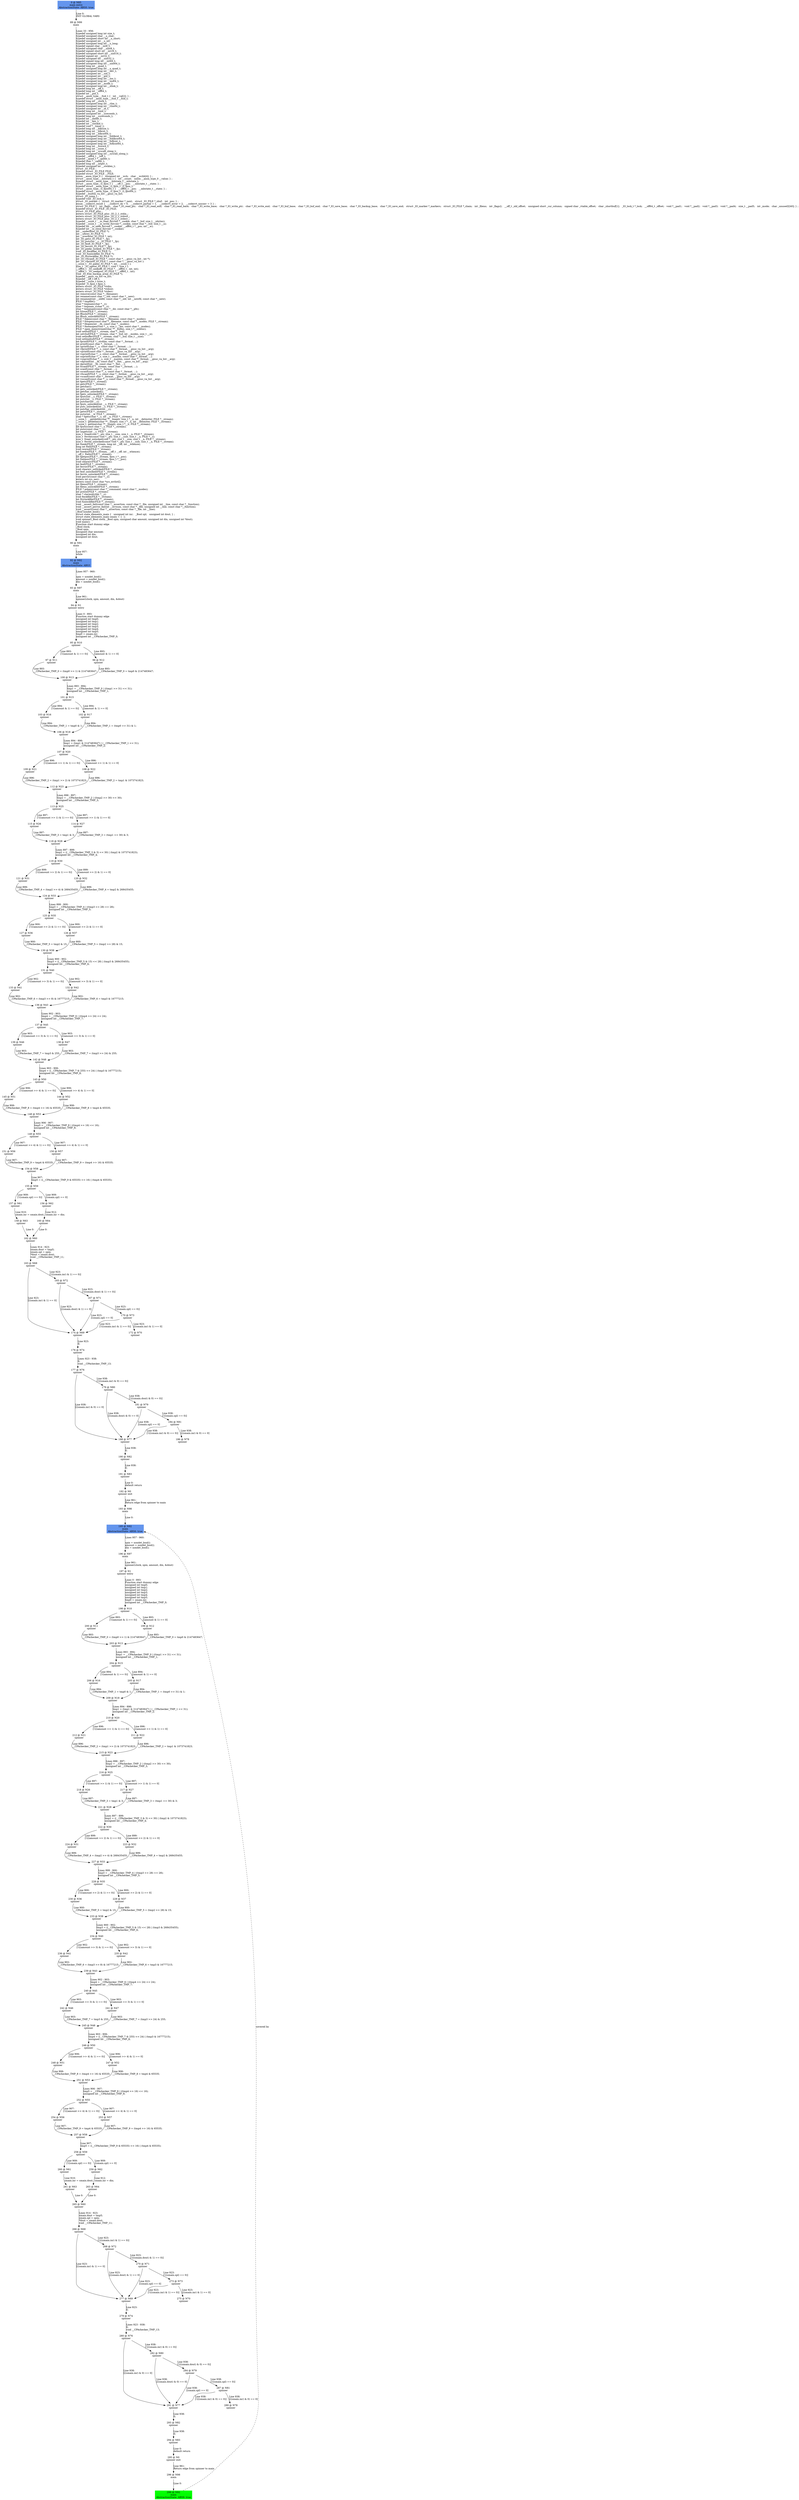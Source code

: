 digraph ARG {
node [style="filled" shape="box" color="white"]
0 [fillcolor="cornflowerblue" label="0 @ N85\nmain entry\nAbstractionState: ABS0: true\n" id="0"]
89 [label="89 @ N99\nmain\n" id="89"]
90 [label="90 @ N91\nmain\n" id="90"]
92 [fillcolor="cornflowerblue" label="92 @ N92\nmain\nAbstractionState: ABS3\n" id="92"]
93 [label="93 @ N97\nmain\n" id="93"]
94 [label="94 @ N1\nspinner entry\n" id="94"]
95 [label="95 @ N10\nspinner\n" id="95"]
97 [label="97 @ N11\nspinner\n" id="97"]
100 [label="100 @ N13\nspinner\n" id="100"]
101 [label="101 @ N15\nspinner\n" id="101"]
103 [label="103 @ N16\nspinner\n" id="103"]
106 [label="106 @ N18\nspinner\n" id="106"]
107 [label="107 @ N20\nspinner\n" id="107"]
109 [label="109 @ N21\nspinner\n" id="109"]
112 [label="112 @ N23\nspinner\n" id="112"]
113 [label="113 @ N25\nspinner\n" id="113"]
115 [label="115 @ N26\nspinner\n" id="115"]
118 [label="118 @ N28\nspinner\n" id="118"]
119 [label="119 @ N30\nspinner\n" id="119"]
121 [label="121 @ N31\nspinner\n" id="121"]
124 [label="124 @ N33\nspinner\n" id="124"]
125 [label="125 @ N35\nspinner\n" id="125"]
127 [label="127 @ N36\nspinner\n" id="127"]
130 [label="130 @ N38\nspinner\n" id="130"]
131 [label="131 @ N40\nspinner\n" id="131"]
133 [label="133 @ N41\nspinner\n" id="133"]
136 [label="136 @ N43\nspinner\n" id="136"]
137 [label="137 @ N45\nspinner\n" id="137"]
139 [label="139 @ N46\nspinner\n" id="139"]
142 [label="142 @ N48\nspinner\n" id="142"]
143 [label="143 @ N50\nspinner\n" id="143"]
145 [label="145 @ N51\nspinner\n" id="145"]
148 [label="148 @ N53\nspinner\n" id="148"]
149 [label="149 @ N55\nspinner\n" id="149"]
151 [label="151 @ N56\nspinner\n" id="151"]
154 [label="154 @ N58\nspinner\n" id="154"]
155 [label="155 @ N59\nspinner\n" id="155"]
157 [label="157 @ N61\nspinner\n" id="157"]
158 [label="158 @ N63\nspinner\n" id="158"]
162 [label="162 @ N60\nspinner\n" id="162"]
163 [label="163 @ N68\nspinner\n" id="163"]
174 [label="174 @ N69\nspinner\n" id="174"]
176 [label="176 @ N74\nspinner\n" id="176"]
177 [label="177 @ N76\nspinner\n" id="177"]
188 [label="188 @ N77\nspinner\n" id="188"]
190 [label="190 @ N82\nspinner\n" id="190"]
191 [label="191 @ N83\nspinner\n" id="191"]
192 [label="192 @ N0\nspinner exit\n" id="192"]
193 [label="193 @ N98\nmain\n" id="193"]
195 [fillcolor="cornflowerblue" label="195 @ N92\nmain\nAbstractionState: ABS6: true\n" id="195"]
196 [label="196 @ N97\nmain\n" id="196"]
197 [label="197 @ N1\nspinner entry\n" id="197"]
198 [label="198 @ N10\nspinner\n" id="198"]
200 [label="200 @ N11\nspinner\n" id="200"]
203 [label="203 @ N13\nspinner\n" id="203"]
204 [label="204 @ N15\nspinner\n" id="204"]
206 [label="206 @ N16\nspinner\n" id="206"]
209 [label="209 @ N18\nspinner\n" id="209"]
210 [label="210 @ N20\nspinner\n" id="210"]
212 [label="212 @ N21\nspinner\n" id="212"]
215 [label="215 @ N23\nspinner\n" id="215"]
216 [label="216 @ N25\nspinner\n" id="216"]
218 [label="218 @ N26\nspinner\n" id="218"]
221 [label="221 @ N28\nspinner\n" id="221"]
222 [label="222 @ N30\nspinner\n" id="222"]
224 [label="224 @ N31\nspinner\n" id="224"]
227 [label="227 @ N33\nspinner\n" id="227"]
228 [label="228 @ N35\nspinner\n" id="228"]
230 [label="230 @ N36\nspinner\n" id="230"]
233 [label="233 @ N38\nspinner\n" id="233"]
234 [label="234 @ N40\nspinner\n" id="234"]
236 [label="236 @ N41\nspinner\n" id="236"]
239 [label="239 @ N43\nspinner\n" id="239"]
240 [label="240 @ N45\nspinner\n" id="240"]
242 [label="242 @ N46\nspinner\n" id="242"]
245 [label="245 @ N48\nspinner\n" id="245"]
246 [label="246 @ N50\nspinner\n" id="246"]
248 [label="248 @ N51\nspinner\n" id="248"]
251 [label="251 @ N53\nspinner\n" id="251"]
252 [label="252 @ N55\nspinner\n" id="252"]
254 [label="254 @ N56\nspinner\n" id="254"]
257 [label="257 @ N58\nspinner\n" id="257"]
258 [label="258 @ N59\nspinner\n" id="258"]
260 [label="260 @ N61\nspinner\n" id="260"]
261 [label="261 @ N63\nspinner\n" id="261"]
265 [label="265 @ N60\nspinner\n" id="265"]
266 [label="266 @ N68\nspinner\n" id="266"]
277 [label="277 @ N69\nspinner\n" id="277"]
279 [label="279 @ N74\nspinner\n" id="279"]
280 [label="280 @ N76\nspinner\n" id="280"]
291 [label="291 @ N77\nspinner\n" id="291"]
293 [label="293 @ N82\nspinner\n" id="293"]
294 [label="294 @ N83\nspinner\n" id="294"]
295 [label="295 @ N0\nspinner exit\n" id="295"]
296 [label="296 @ N98\nmain\n" id="296"]
298 [fillcolor="green" label="298 @ N92\nmain\nAbstractionState: ABS9: true\n" id="298"]
282 [label="282 @ N80\nspinner\n" id="282"]
284 [label="284 @ N79\nspinner\n" id="284"]
287 [label="287 @ N81\nspinner\n" id="287"]
289 [label="289 @ N78\nspinner\n" id="289"]
268 [label="268 @ N72\nspinner\n" id="268"]
270 [label="270 @ N71\nspinner\n" id="270"]
273 [label="273 @ N73\nspinner\n" id="273"]
275 [label="275 @ N70\nspinner\n" id="275"]
259 [label="259 @ N62\nspinner\n" id="259"]
263 [label="263 @ N64\nspinner\n" id="263"]
253 [label="253 @ N57\nspinner\n" id="253"]
247 [label="247 @ N52\nspinner\n" id="247"]
241 [label="241 @ N47\nspinner\n" id="241"]
235 [label="235 @ N42\nspinner\n" id="235"]
229 [label="229 @ N37\nspinner\n" id="229"]
223 [label="223 @ N32\nspinner\n" id="223"]
217 [label="217 @ N27\nspinner\n" id="217"]
211 [label="211 @ N22\nspinner\n" id="211"]
205 [label="205 @ N17\nspinner\n" id="205"]
199 [label="199 @ N12\nspinner\n" id="199"]
179 [label="179 @ N80\nspinner\n" id="179"]
181 [label="181 @ N79\nspinner\n" id="181"]
184 [label="184 @ N81\nspinner\n" id="184"]
186 [label="186 @ N78\nspinner\n" id="186"]
165 [label="165 @ N72\nspinner\n" id="165"]
167 [label="167 @ N71\nspinner\n" id="167"]
170 [label="170 @ N73\nspinner\n" id="170"]
172 [label="172 @ N70\nspinner\n" id="172"]
156 [label="156 @ N62\nspinner\n" id="156"]
160 [label="160 @ N64\nspinner\n" id="160"]
150 [label="150 @ N57\nspinner\n" id="150"]
144 [label="144 @ N52\nspinner\n" id="144"]
138 [label="138 @ N47\nspinner\n" id="138"]
132 [label="132 @ N42\nspinner\n" id="132"]
126 [label="126 @ N37\nspinner\n" id="126"]
120 [label="120 @ N32\nspinner\n" id="120"]
114 [label="114 @ N27\nspinner\n" id="114"]
108 [label="108 @ N22\nspinner\n" id="108"]
102 [label="102 @ N17\nspinner\n" id="102"]
96 [label="96 @ N12\nspinner\n" id="96"]
0 -> 89 [label="Line 0: \lINIT GLOBAL VARS\l" id="0 -> 89"]
89 -> 90 [label="Lines 33 - 956: \ltypedef unsigned long int size_t;\ltypedef unsigned char __u_char;\ltypedef unsigned short int __u_short;\ltypedef unsigned int __u_int;\ltypedef unsigned long int __u_long;\ltypedef signed char __int8_t;\ltypedef unsigned char __uint8_t;\ltypedef signed short int __int16_t;\ltypedef unsigned short int __uint16_t;\ltypedef signed int __int32_t;\ltypedef unsigned int __uint32_t;\ltypedef signed long int __int64_t;\ltypedef unsigned long int __uint64_t;\ltypedef long int __quad_t;\ltypedef unsigned long int __u_quad_t;\ltypedef unsigned long int __dev_t;\ltypedef unsigned int __uid_t;\ltypedef unsigned int __gid_t;\ltypedef unsigned long int __ino_t;\ltypedef unsigned long int __ino64_t;\ltypedef unsigned int __mode_t;\ltypedef unsigned long int __nlink_t;\ltypedef long int __off_t;\ltypedef long int __off64_t;\ltypedef int __pid_t;\lstruct __anon_type___fsid_t {   int __val[2]; } ;\ltypedef struct __anon_type___fsid_t __fsid_t;\ltypedef long int __clock_t;\ltypedef unsigned long int __rlim_t;\ltypedef unsigned long int __rlim64_t;\ltypedef unsigned int __id_t;\ltypedef long int __time_t;\ltypedef unsigned int __useconds_t;\ltypedef long int __suseconds_t;\ltypedef int __daddr_t;\ltypedef int __key_t;\ltypedef int __clockid_t;\ltypedef void *__timer_t;\ltypedef long int __blksize_t;\ltypedef long int __blkcnt_t;\ltypedef long int __blkcnt64_t;\ltypedef unsigned long int __fsblkcnt_t;\ltypedef unsigned long int __fsblkcnt64_t;\ltypedef unsigned long int __fsfilcnt_t;\ltypedef unsigned long int __fsfilcnt64_t;\ltypedef long int __fsword_t;\ltypedef long int __ssize_t;\ltypedef long int __syscall_slong_t;\ltypedef unsigned long int __syscall_ulong_t;\ltypedef __off64_t __loff_t;\ltypedef __quad_t *__qaddr_t;\ltypedef char *__caddr_t;\ltypedef long int __intptr_t;\ltypedef unsigned int __socklen_t;\lstruct _IO_FILE ;\ltypedef struct _IO_FILE FILE;\ltypedef struct _IO_FILE __FILE;\lunion __anon_type_0 {   unsigned int __wch;   char __wchb[4]; } ;\lstruct __anon_type___mbstate_t {   int __count;   union __anon_type_0 __value; } ;\ltypedef struct __anon_type___mbstate_t __mbstate_t;\lstruct __anon_type__G_fpos_t {   __off_t __pos;   __mbstate_t __state; } ;\ltypedef struct __anon_type__G_fpos_t _G_fpos_t;\lstruct __anon_type__G_fpos64_t {   __off64_t __pos;   __mbstate_t __state; } ;\ltypedef struct __anon_type__G_fpos_t _G_fpos64_t;\ltypedef __builtin_va_list __gnuc_va_list;\lstruct _IO_jump_t ;\ltypedef void _IO_lock_t;\lstruct _IO_marker {   struct _IO_marker *_next;   struct _IO_FILE *_sbuf;   int _pos; } ;\lenum __codecvt_result {   __codecvt_ok = 0,   __codecvt_partial = 1,   __codecvt_error = 2,   __codecvt_noconv = 3 } ;\lstruct _IO_FILE {   int _flags;   char *_IO_read_ptr;   char *_IO_read_end;   char *_IO_read_base;   char *_IO_write_base;   char *_IO_write_ptr;   char *_IO_write_end;   char *_IO_buf_base;   char *_IO_buf_end;   char *_IO_save_base;   char *_IO_backup_base;   char *_IO_save_end;   struct _IO_marker *_markers;   struct _IO_FILE *_chain;   int _fileno;   int _flags2;   __off_t _old_offset;   unsigned short _cur_column;   signed char _vtable_offset;   char _shortbuf[1];   _IO_lock_t *_lock;   __off64_t _offset;   void *__pad1;   void *__pad2;   void *__pad3;   void *__pad4;   size_t __pad5;   int _mode;   char _unused2[40]; } ;\ltypedef struct _IO_FILE _IO_FILE;\lstruct _IO_FILE_plus ;\lextern struct _IO_FILE_plus _IO_2_1_stdin_;\lextern struct _IO_FILE_plus _IO_2_1_stdout_;\lextern struct _IO_FILE_plus _IO_2_1_stderr_;\ltypedef __ssize_t  __io_read_fn(void *__cookie, char *__buf, size_t __nbytes);\ltypedef __ssize_t  __io_write_fn(void *__cookie, const char *__buf, size_t __n);\ltypedef int __io_seek_fn(void *__cookie, __off64_t *__pos, int __w);\ltypedef int __io_close_fn(void *__cookie);\lint __underflow(_IO_FILE *);\lint __uflow(_IO_FILE *);\lint __overflow(_IO_FILE *, int);\lint _IO_getc(_IO_FILE *__fp);\lint _IO_putc(int __c, _IO_FILE *__fp);\lint _IO_feof(_IO_FILE *__fp);\lint _IO_ferror(_IO_FILE *__fp);\lint _IO_peekc_locked(_IO_FILE *__fp);\lvoid _IO_flockfile(_IO_FILE *);\lvoid _IO_funlockfile(_IO_FILE *);\lint _IO_ftrylockfile(_IO_FILE *);\lint _IO_vfscanf(_IO_FILE *, const char *, __gnuc_va_list , int *);\lint _IO_vfprintf(_IO_FILE *, const char *, __gnuc_va_list );\l__ssize_t  _IO_padn(_IO_FILE *, int, __ssize_t );\lsize_t  _IO_sgetn(_IO_FILE *, void *, size_t );\l__off64_t  _IO_seekoff(_IO_FILE *, __off64_t , int, int);\l__off64_t  _IO_seekpos(_IO_FILE *, __off64_t , int);\lvoid _IO_free_backup_area(_IO_FILE *);\ltypedef __gnuc_va_list va_list;\ltypedef __off_t off_t;\ltypedef __ssize_t ssize_t;\ltypedef _G_fpos_t fpos_t;\lextern struct _IO_FILE *stdin;\lextern struct _IO_FILE *stdout;\lextern struct _IO_FILE *stderr;\lint remove(const char *__filename);\lint rename(const char *__old, const char *__new);\lint renameat(int __oldfd, const char *__old, int __newfd, const char *__new);\lFILE * tmpfile();\lchar * tmpnam(char *__s);\lchar * tmpnam_r(char *__s);\lchar * tempnam(const char *__dir, const char *__pfx);\lint fclose(FILE *__stream);\lint fflush(FILE *__stream);\lint fflush_unlocked(FILE *__stream);\lFILE * fopen(const char *__filename, const char *__modes);\lFILE * freopen(const char *__filename, const char *__modes, FILE *__stream);\lFILE * fdopen(int __fd, const char *__modes);\lFILE * fmemopen(void *__s, size_t __len, const char *__modes);\lFILE * open_memstream(char **__bufloc, size_t *__sizeloc);\lvoid setbuf(FILE *__stream, char *__buf);\lint setvbuf(FILE *__stream, char *__buf, int __modes, size_t __n);\lvoid setbuffer(FILE *__stream, char *__buf, size_t __size);\lvoid setlinebuf(FILE *__stream);\lint fprintf(FILE *__stream, const char *__format, ...);\lint printf(const char *__format, ...);\lint sprintf(char *__s, const char *__format, ...);\lint vfprintf(FILE *__s, const char *__format, __gnuc_va_list __arg);\lint vprintf(const char *__format, __gnuc_va_list __arg);\lint vsprintf(char *__s, const char *__format, __gnuc_va_list __arg);\lint snprintf(char *__s, size_t __maxlen, const char *__format, ...);\lint vsnprintf(char *__s, size_t __maxlen, const char *__format, __gnuc_va_list __arg);\lint vdprintf(int __fd, const char *__fmt, __gnuc_va_list __arg);\lint dprintf(int __fd, const char *__fmt, ...);\lint fscanf(FILE *__stream, const char *__format, ...);\lint scanf(const char *__format, ...);\lint sscanf(const char *__s, const char *__format, ...);\lint vfscanf(FILE *__s, const char *__format, __gnuc_va_list __arg);\lint vscanf(const char *__format, __gnuc_va_list __arg);\lint vsscanf(const char *__s, const char *__format, __gnuc_va_list __arg);\lint fgetc(FILE *__stream);\lint getc(FILE *__stream);\lint getchar();\lint getc_unlocked(FILE *__stream);\lint getchar_unlocked();\lint fgetc_unlocked(FILE *__stream);\lint fputc(int __c, FILE *__stream);\lint putc(int __c, FILE *__stream);\lint putchar(int __c);\lint fputc_unlocked(int __c, FILE *__stream);\lint putc_unlocked(int __c, FILE *__stream);\lint putchar_unlocked(int __c);\lint getw(FILE *__stream);\lint putw(int __w, FILE *__stream);\lchar * fgets(char *__s, int __n, FILE *__stream);\l__ssize_t  __getdelim(char **__lineptr, size_t *__n, int __delimiter, FILE *__stream);\l__ssize_t  getdelim(char **__lineptr, size_t *__n, int __delimiter, FILE *__stream);\l__ssize_t  getline(char **__lineptr, size_t *__n, FILE *__stream);\lint fputs(const char *__s, FILE *__stream);\lint puts(const char *__s);\lint ungetc(int __c, FILE *__stream);\lsize_t  fread(void *__ptr, size_t __size, size_t __n, FILE *__stream);\lsize_t  fwrite(const void *__ptr, size_t __size, size_t __n, FILE *__s);\lsize_t  fread_unlocked(void *__ptr, size_t __size, size_t __n, FILE *__stream);\lsize_t  fwrite_unlocked(const void *__ptr, size_t __size, size_t __n, FILE *__stream);\lint fseek(FILE *__stream, long int __off, int __whence);\llong int ftell(FILE *__stream);\lvoid rewind(FILE *__stream);\lint fseeko(FILE *__stream, __off_t __off, int __whence);\l__off_t  ftello(FILE *__stream);\lint fgetpos(FILE *__stream, fpos_t *__pos);\lint fsetpos(FILE *__stream, fpos_t *__pos);\lvoid clearerr(FILE *__stream);\lint feof(FILE *__stream);\lint ferror(FILE *__stream);\lvoid clearerr_unlocked(FILE *__stream);\lint feof_unlocked(FILE *__stream);\lint ferror_unlocked(FILE *__stream);\lvoid perror(const char *__s);\lextern int sys_nerr;\lextern const const char *sys_errlist[];\lint fileno(FILE *__stream);\lint fileno_unlocked(FILE *__stream);\lFILE * popen(const char *__command, const char *__modes);\lint pclose(FILE *__stream);\lchar * ctermid(char *__s);\lvoid flockfile(FILE *__stream);\lint ftrylockfile(FILE *__stream);\lvoid funlockfile(FILE *__stream);\lvoid __assert_fail(const char *__assertion, const char *__file, unsigned int __line, const char *__function);\lvoid __assert_perror_fail(int __errnum, const char *__file, unsigned int __line, const char *__function);\lvoid __assert(const char *__assertion, const char *__file, int __line);\l_Bool nondet_bool();\lstruct state_elements_main {   unsigned int inr;   _Bool spl;   unsigned int dout; } ;\lstruct state_elements_main smain = {  };\lvoid spinner(_Bool clock, _Bool spin, unsigned char amount, unsigned int din, unsigned int *dout);\lvoid main();\lFunction start dummy edge\l_Bool clock;\l_Bool spin;\lunsigned char amount;\lunsigned int din;\lunsigned int dout;\l" id="89 -> 90"]
90 -> 92 [label="Line 957: \lwhile\l" id="90 -> 92"]
92 -> 93 [label="Lines 957 - 960: \l\lspin = nondet_bool();\lamount = nondet_bool();\ldin = nondet_bool();\l" id="92 -> 93"]
93 -> 94 [label="Line 961: \lspinner(clock, spin, amount, din, &dout)\l" id="93 -> 94"]
94 -> 95 [label="Lines 0 - 893: \lFunction start dummy edge\lunsigned int tmp0;\lunsigned int tmp1;\lunsigned int tmp2;\lunsigned int tmp3;\lunsigned int tmp4;\lunsigned int tmp5;\ltmp0 = smain.inr;\lunsigned int __CPAchecker_TMP_0;\l" id="94 -> 95"]
95 -> 96 [label="Line 893: \l[(amount & 1) == 0]\l" id="95 -> 96"]
95 -> 97 [label="Line 893: \l[!((amount & 1) == 0)]\l" id="95 -> 97"]
97 -> 100 [label="Line 893: \l__CPAchecker_TMP_0 = (tmp0 >> 1) & 2147483647;\l" id="97 -> 100"]
100 -> 101 [label="Lines 893 - 894: \ltmp1 = __CPAchecker_TMP_0 | ((tmp1 >> 31) << 31);\lunsigned int __CPAchecker_TMP_1;\l" id="100 -> 101"]
101 -> 102 [label="Line 894: \l[(amount & 1) == 0]\l" id="101 -> 102"]
101 -> 103 [label="Line 894: \l[!((amount & 1) == 0)]\l" id="101 -> 103"]
103 -> 106 [label="Line 894: \l__CPAchecker_TMP_1 = tmp0 & 1;\l" id="103 -> 106"]
106 -> 107 [label="Lines 894 - 896: \ltmp1 = (tmp1 & 2147483647) | (__CPAchecker_TMP_1 << 31);\lunsigned int __CPAchecker_TMP_2;\l" id="106 -> 107"]
107 -> 108 [label="Line 896: \l[((amount >> 1) & 1) == 0]\l" id="107 -> 108"]
107 -> 109 [label="Line 896: \l[!(((amount >> 1) & 1) == 0)]\l" id="107 -> 109"]
109 -> 112 [label="Line 896: \l__CPAchecker_TMP_2 = (tmp1 >> 2) & 1073741823;\l" id="109 -> 112"]
112 -> 113 [label="Lines 896 - 897: \ltmp2 = __CPAchecker_TMP_2 | ((tmp2 >> 30) << 30);\lunsigned int __CPAchecker_TMP_3;\l" id="112 -> 113"]
113 -> 114 [label="Line 897: \l[((amount >> 1) & 1) == 0]\l" id="113 -> 114"]
113 -> 115 [label="Line 897: \l[!(((amount >> 1) & 1) == 0)]\l" id="113 -> 115"]
115 -> 118 [label="Line 897: \l__CPAchecker_TMP_3 = tmp1 & 3;\l" id="115 -> 118"]
118 -> 119 [label="Lines 897 - 899: \ltmp2 = ((__CPAchecker_TMP_3 & 3) << 30) | (tmp2 & 1073741823);\lunsigned int __CPAchecker_TMP_4;\l" id="118 -> 119"]
119 -> 120 [label="Line 899: \l[((amount >> 2) & 1) == 0]\l" id="119 -> 120"]
119 -> 121 [label="Line 899: \l[!(((amount >> 2) & 1) == 0)]\l" id="119 -> 121"]
121 -> 124 [label="Line 899: \l__CPAchecker_TMP_4 = (tmp2 >> 4) & 268435455;\l" id="121 -> 124"]
124 -> 125 [label="Lines 899 - 900: \ltmp3 = __CPAchecker_TMP_4 | ((tmp3 >> 28) << 28);\lunsigned int __CPAchecker_TMP_5;\l" id="124 -> 125"]
125 -> 126 [label="Line 900: \l[((amount >> 2) & 1) == 0]\l" id="125 -> 126"]
125 -> 127 [label="Line 900: \l[!(((amount >> 2) & 1) == 0)]\l" id="125 -> 127"]
127 -> 130 [label="Line 900: \l__CPAchecker_TMP_5 = tmp2 & 15;\l" id="127 -> 130"]
130 -> 131 [label="Lines 900 - 902: \ltmp3 = ((__CPAchecker_TMP_5 & 15) << 28) | (tmp3 & 268435455);\lunsigned int __CPAchecker_TMP_6;\l" id="130 -> 131"]
131 -> 132 [label="Line 902: \l[((amount >> 3) & 1) == 0]\l" id="131 -> 132"]
131 -> 133 [label="Line 902: \l[!(((amount >> 3) & 1) == 0)]\l" id="131 -> 133"]
133 -> 136 [label="Line 902: \l__CPAchecker_TMP_6 = (tmp3 >> 8) & 16777215;\l" id="133 -> 136"]
136 -> 137 [label="Lines 902 - 903: \ltmp4 = __CPAchecker_TMP_6 | ((tmp4 >> 24) << 24);\lunsigned int __CPAchecker_TMP_7;\l" id="136 -> 137"]
137 -> 138 [label="Line 903: \l[((amount >> 3) & 1) == 0]\l" id="137 -> 138"]
137 -> 139 [label="Line 903: \l[!(((amount >> 3) & 1) == 0)]\l" id="137 -> 139"]
139 -> 142 [label="Line 903: \l__CPAchecker_TMP_7 = tmp3 & 255;\l" id="139 -> 142"]
142 -> 143 [label="Lines 903 - 906: \ltmp4 = ((__CPAchecker_TMP_7 & 255) << 24) | (tmp3 & 16777215);\lunsigned int __CPAchecker_TMP_8;\l" id="142 -> 143"]
143 -> 144 [label="Line 906: \l[((amount >> 4) & 1) == 0]\l" id="143 -> 144"]
143 -> 145 [label="Line 906: \l[!(((amount >> 4) & 1) == 0)]\l" id="143 -> 145"]
145 -> 148 [label="Line 906: \l__CPAchecker_TMP_8 = (tmp4 >> 16) & 65535;\l" id="145 -> 148"]
148 -> 149 [label="Lines 906 - 907: \ltmp5 = __CPAchecker_TMP_8 | ((tmp4 >> 16) << 16);\lunsigned int __CPAchecker_TMP_9;\l" id="148 -> 149"]
149 -> 150 [label="Line 907: \l[((amount >> 4) & 1) == 0]\l" id="149 -> 150"]
149 -> 151 [label="Line 907: \l[!(((amount >> 4) & 1) == 0)]\l" id="149 -> 151"]
151 -> 154 [label="Line 907: \l__CPAchecker_TMP_9 = tmp4 & 65535;\l" id="151 -> 154"]
154 -> 155 [label="Line 907: \ltmp5 = ((__CPAchecker_TMP_9 & 65535) << 16) | (tmp4 & 65535);\l" id="154 -> 155"]
155 -> 156 [label="Line 909: \l[(smain.spl) == 0]\l" id="155 -> 156"]
155 -> 157 [label="Line 909: \l[!((smain.spl) == 0)]\l" id="155 -> 157"]
157 -> 158 [label="Line 910: \lsmain.inr = smain.dout;\l" id="157 -> 158"]
158 -> 162 [label="Line 0: \l\l" id="158 -> 162"]
162 -> 163 [label="Lines 914 - 923: \lsmain.dout = tmp5;\lsmain.spl = spin;\l*dout = smain.dout;\lvoid __CPAchecker_TMP_11;\l" id="162 -> 163"]
163 -> 165 [label="Line 923: \l[!(((smain.inr) & 1) == 0)]\l" id="163 -> 165"]
163 -> 174 [label="Line 923: \l[((smain.inr) & 1) == 0]\l" id="163 -> 174"]
174 -> 176 [label="Line 923: \l0;\l" id="174 -> 176"]
176 -> 177 [label="Lines 923 - 938: \l0;\lvoid __CPAchecker_TMP_13;\l" id="176 -> 177"]
177 -> 179 [label="Line 938: \l[!(((smain.inr) & 0) == 0)]\l" id="177 -> 179"]
177 -> 188 [label="Line 938: \l[((smain.inr) & 0) == 0]\l" id="177 -> 188"]
188 -> 190 [label="Line 938: \l0;\l" id="188 -> 190"]
190 -> 191 [label="Line 938: \l0;\l" id="190 -> 191"]
191 -> 192 [label="Line 0: \ldefault return\l" id="191 -> 192"]
192 -> 193 [label="Line 961: \lReturn edge from spinner to main\l" id="192 -> 193"]
193 -> 195 [label="Line 0: \l\l" id="193 -> 195"]
298 -> 195 [style="dashed" weight="0" label="covered by"]
195 -> 196 [label="Lines 957 - 960: \l\lspin = nondet_bool();\lamount = nondet_bool();\ldin = nondet_bool();\l" id="195 -> 196"]
196 -> 197 [label="Line 961: \lspinner(clock, spin, amount, din, &dout)\l" id="196 -> 197"]
197 -> 198 [label="Lines 0 - 893: \lFunction start dummy edge\lunsigned int tmp0;\lunsigned int tmp1;\lunsigned int tmp2;\lunsigned int tmp3;\lunsigned int tmp4;\lunsigned int tmp5;\ltmp0 = smain.inr;\lunsigned int __CPAchecker_TMP_0;\l" id="197 -> 198"]
198 -> 199 [label="Line 893: \l[(amount & 1) == 0]\l" id="198 -> 199"]
198 -> 200 [label="Line 893: \l[!((amount & 1) == 0)]\l" id="198 -> 200"]
200 -> 203 [label="Line 893: \l__CPAchecker_TMP_0 = (tmp0 >> 1) & 2147483647;\l" id="200 -> 203"]
203 -> 204 [label="Lines 893 - 894: \ltmp1 = __CPAchecker_TMP_0 | ((tmp1 >> 31) << 31);\lunsigned int __CPAchecker_TMP_1;\l" id="203 -> 204"]
204 -> 205 [label="Line 894: \l[(amount & 1) == 0]\l" id="204 -> 205"]
204 -> 206 [label="Line 894: \l[!((amount & 1) == 0)]\l" id="204 -> 206"]
206 -> 209 [label="Line 894: \l__CPAchecker_TMP_1 = tmp0 & 1;\l" id="206 -> 209"]
209 -> 210 [label="Lines 894 - 896: \ltmp1 = (tmp1 & 2147483647) | (__CPAchecker_TMP_1 << 31);\lunsigned int __CPAchecker_TMP_2;\l" id="209 -> 210"]
210 -> 211 [label="Line 896: \l[((amount >> 1) & 1) == 0]\l" id="210 -> 211"]
210 -> 212 [label="Line 896: \l[!(((amount >> 1) & 1) == 0)]\l" id="210 -> 212"]
212 -> 215 [label="Line 896: \l__CPAchecker_TMP_2 = (tmp1 >> 2) & 1073741823;\l" id="212 -> 215"]
215 -> 216 [label="Lines 896 - 897: \ltmp2 = __CPAchecker_TMP_2 | ((tmp2 >> 30) << 30);\lunsigned int __CPAchecker_TMP_3;\l" id="215 -> 216"]
216 -> 217 [label="Line 897: \l[((amount >> 1) & 1) == 0]\l" id="216 -> 217"]
216 -> 218 [label="Line 897: \l[!(((amount >> 1) & 1) == 0)]\l" id="216 -> 218"]
218 -> 221 [label="Line 897: \l__CPAchecker_TMP_3 = tmp1 & 3;\l" id="218 -> 221"]
221 -> 222 [label="Lines 897 - 899: \ltmp2 = ((__CPAchecker_TMP_3 & 3) << 30) | (tmp2 & 1073741823);\lunsigned int __CPAchecker_TMP_4;\l" id="221 -> 222"]
222 -> 223 [label="Line 899: \l[((amount >> 2) & 1) == 0]\l" id="222 -> 223"]
222 -> 224 [label="Line 899: \l[!(((amount >> 2) & 1) == 0)]\l" id="222 -> 224"]
224 -> 227 [label="Line 899: \l__CPAchecker_TMP_4 = (tmp2 >> 4) & 268435455;\l" id="224 -> 227"]
227 -> 228 [label="Lines 899 - 900: \ltmp3 = __CPAchecker_TMP_4 | ((tmp3 >> 28) << 28);\lunsigned int __CPAchecker_TMP_5;\l" id="227 -> 228"]
228 -> 229 [label="Line 900: \l[((amount >> 2) & 1) == 0]\l" id="228 -> 229"]
228 -> 230 [label="Line 900: \l[!(((amount >> 2) & 1) == 0)]\l" id="228 -> 230"]
230 -> 233 [label="Line 900: \l__CPAchecker_TMP_5 = tmp2 & 15;\l" id="230 -> 233"]
233 -> 234 [label="Lines 900 - 902: \ltmp3 = ((__CPAchecker_TMP_5 & 15) << 28) | (tmp3 & 268435455);\lunsigned int __CPAchecker_TMP_6;\l" id="233 -> 234"]
234 -> 235 [label="Line 902: \l[((amount >> 3) & 1) == 0]\l" id="234 -> 235"]
234 -> 236 [label="Line 902: \l[!(((amount >> 3) & 1) == 0)]\l" id="234 -> 236"]
236 -> 239 [label="Line 902: \l__CPAchecker_TMP_6 = (tmp3 >> 8) & 16777215;\l" id="236 -> 239"]
239 -> 240 [label="Lines 902 - 903: \ltmp4 = __CPAchecker_TMP_6 | ((tmp4 >> 24) << 24);\lunsigned int __CPAchecker_TMP_7;\l" id="239 -> 240"]
240 -> 241 [label="Line 903: \l[((amount >> 3) & 1) == 0]\l" id="240 -> 241"]
240 -> 242 [label="Line 903: \l[!(((amount >> 3) & 1) == 0)]\l" id="240 -> 242"]
242 -> 245 [label="Line 903: \l__CPAchecker_TMP_7 = tmp3 & 255;\l" id="242 -> 245"]
245 -> 246 [label="Lines 903 - 906: \ltmp4 = ((__CPAchecker_TMP_7 & 255) << 24) | (tmp3 & 16777215);\lunsigned int __CPAchecker_TMP_8;\l" id="245 -> 246"]
246 -> 247 [label="Line 906: \l[((amount >> 4) & 1) == 0]\l" id="246 -> 247"]
246 -> 248 [label="Line 906: \l[!(((amount >> 4) & 1) == 0)]\l" id="246 -> 248"]
248 -> 251 [label="Line 906: \l__CPAchecker_TMP_8 = (tmp4 >> 16) & 65535;\l" id="248 -> 251"]
251 -> 252 [label="Lines 906 - 907: \ltmp5 = __CPAchecker_TMP_8 | ((tmp4 >> 16) << 16);\lunsigned int __CPAchecker_TMP_9;\l" id="251 -> 252"]
252 -> 253 [label="Line 907: \l[((amount >> 4) & 1) == 0]\l" id="252 -> 253"]
252 -> 254 [label="Line 907: \l[!(((amount >> 4) & 1) == 0)]\l" id="252 -> 254"]
254 -> 257 [label="Line 907: \l__CPAchecker_TMP_9 = tmp4 & 65535;\l" id="254 -> 257"]
257 -> 258 [label="Line 907: \ltmp5 = ((__CPAchecker_TMP_9 & 65535) << 16) | (tmp4 & 65535);\l" id="257 -> 258"]
258 -> 259 [label="Line 909: \l[(smain.spl) == 0]\l" id="258 -> 259"]
258 -> 260 [label="Line 909: \l[!((smain.spl) == 0)]\l" id="258 -> 260"]
260 -> 261 [label="Line 910: \lsmain.inr = smain.dout;\l" id="260 -> 261"]
261 -> 265 [label="Line 0: \l\l" id="261 -> 265"]
265 -> 266 [label="Lines 914 - 923: \lsmain.dout = tmp5;\lsmain.spl = spin;\l*dout = smain.dout;\lvoid __CPAchecker_TMP_11;\l" id="265 -> 266"]
266 -> 268 [label="Line 923: \l[!(((smain.inr) & 1) == 0)]\l" id="266 -> 268"]
266 -> 277 [label="Line 923: \l[((smain.inr) & 1) == 0]\l" id="266 -> 277"]
277 -> 279 [label="Line 923: \l0;\l" id="277 -> 279"]
279 -> 280 [label="Lines 923 - 938: \l0;\lvoid __CPAchecker_TMP_13;\l" id="279 -> 280"]
280 -> 282 [label="Line 938: \l[!(((smain.inr) & 0) == 0)]\l" id="280 -> 282"]
280 -> 291 [label="Line 938: \l[((smain.inr) & 0) == 0]\l" id="280 -> 291"]
291 -> 293 [label="Line 938: \l0;\l" id="291 -> 293"]
293 -> 294 [label="Line 938: \l0;\l" id="293 -> 294"]
294 -> 295 [label="Line 0: \ldefault return\l" id="294 -> 295"]
295 -> 296 [label="Line 961: \lReturn edge from spinner to main\l" id="295 -> 296"]
296 -> 298 [label="Line 0: \l\l" id="296 -> 298"]
282 -> 284 [label="Line 938: \l[!(((smain.dout) & 0) == 0)]\l" id="282 -> 284"]
282 -> 291 [label="Line 938: \l[((smain.dout) & 0) == 0]\l" id="282 -> 291"]
284 -> 287 [label="Line 938: \l[!((smain.spl) == 0)]\l" id="284 -> 287"]
284 -> 291 [label="Line 938: \l[(smain.spl) == 0]\l" id="284 -> 291"]
287 -> 289 [label="Line 938: \l[((smain.inr) & 0) == 0]\l" id="287 -> 289"]
287 -> 291 [label="Line 938: \l[!(((smain.inr) & 0) == 0)]\l" id="287 -> 291"]
268 -> 270 [label="Line 923: \l[!(((smain.dout) & 1) == 0)]\l" id="268 -> 270"]
268 -> 277 [label="Line 923: \l[((smain.dout) & 1) == 0]\l" id="268 -> 277"]
270 -> 273 [label="Line 923: \l[!((smain.spl) == 0)]\l" id="270 -> 273"]
270 -> 277 [label="Line 923: \l[(smain.spl) == 0]\l" id="270 -> 277"]
273 -> 275 [label="Line 923: \l[((smain.inr) & 1) == 0]\l" id="273 -> 275"]
273 -> 277 [label="Line 923: \l[!(((smain.inr) & 1) == 0)]\l" id="273 -> 277"]
259 -> 263 [label="Line 912: \lsmain.inr = din;\l" id="259 -> 263"]
263 -> 265 [label="Line 0: \l\l" id="263 -> 265"]
253 -> 257 [label="Line 907: \l__CPAchecker_TMP_9 = (tmp4 >> 16) & 65535;\l" id="253 -> 257"]
247 -> 251 [label="Line 906: \l__CPAchecker_TMP_8 = tmp4 & 65535;\l" id="247 -> 251"]
241 -> 245 [label="Line 903: \l__CPAchecker_TMP_7 = (tmp3 >> 24) & 255;\l" id="241 -> 245"]
235 -> 239 [label="Line 902: \l__CPAchecker_TMP_6 = tmp3 & 16777215;\l" id="235 -> 239"]
229 -> 233 [label="Line 900: \l__CPAchecker_TMP_5 = (tmp2 >> 28) & 15;\l" id="229 -> 233"]
223 -> 227 [label="Line 899: \l__CPAchecker_TMP_4 = tmp2 & 268435455;\l" id="223 -> 227"]
217 -> 221 [label="Line 897: \l__CPAchecker_TMP_3 = (tmp1 >> 30) & 3;\l" id="217 -> 221"]
211 -> 215 [label="Line 896: \l__CPAchecker_TMP_2 = tmp1 & 1073741823;\l" id="211 -> 215"]
205 -> 209 [label="Line 894: \l__CPAchecker_TMP_1 = (tmp0 >> 31) & 1;\l" id="205 -> 209"]
199 -> 203 [label="Line 893: \l__CPAchecker_TMP_0 = tmp0 & 2147483647;\l" id="199 -> 203"]
179 -> 181 [label="Line 938: \l[!(((smain.dout) & 0) == 0)]\l" id="179 -> 181"]
179 -> 188 [label="Line 938: \l[((smain.dout) & 0) == 0]\l" id="179 -> 188"]
181 -> 184 [label="Line 938: \l[!((smain.spl) == 0)]\l" id="181 -> 184"]
181 -> 188 [label="Line 938: \l[(smain.spl) == 0]\l" id="181 -> 188"]
184 -> 186 [label="Line 938: \l[((smain.inr) & 0) == 0]\l" id="184 -> 186"]
184 -> 188 [label="Line 938: \l[!(((smain.inr) & 0) == 0)]\l" id="184 -> 188"]
165 -> 167 [label="Line 923: \l[!(((smain.dout) & 1) == 0)]\l" id="165 -> 167"]
165 -> 174 [label="Line 923: \l[((smain.dout) & 1) == 0]\l" id="165 -> 174"]
167 -> 170 [label="Line 923: \l[!((smain.spl) == 0)]\l" id="167 -> 170"]
167 -> 174 [label="Line 923: \l[(smain.spl) == 0]\l" id="167 -> 174"]
170 -> 172 [label="Line 923: \l[((smain.inr) & 1) == 0]\l" id="170 -> 172"]
170 -> 174 [label="Line 923: \l[!(((smain.inr) & 1) == 0)]\l" id="170 -> 174"]
156 -> 160 [label="Line 912: \lsmain.inr = din;\l" id="156 -> 160"]
160 -> 162 [label="Line 0: \l\l" id="160 -> 162"]
150 -> 154 [label="Line 907: \l__CPAchecker_TMP_9 = (tmp4 >> 16) & 65535;\l" id="150 -> 154"]
144 -> 148 [label="Line 906: \l__CPAchecker_TMP_8 = tmp4 & 65535;\l" id="144 -> 148"]
138 -> 142 [label="Line 903: \l__CPAchecker_TMP_7 = (tmp3 >> 24) & 255;\l" id="138 -> 142"]
132 -> 136 [label="Line 902: \l__CPAchecker_TMP_6 = tmp3 & 16777215;\l" id="132 -> 136"]
126 -> 130 [label="Line 900: \l__CPAchecker_TMP_5 = (tmp2 >> 28) & 15;\l" id="126 -> 130"]
120 -> 124 [label="Line 899: \l__CPAchecker_TMP_4 = tmp2 & 268435455;\l" id="120 -> 124"]
114 -> 118 [label="Line 897: \l__CPAchecker_TMP_3 = (tmp1 >> 30) & 3;\l" id="114 -> 118"]
108 -> 112 [label="Line 896: \l__CPAchecker_TMP_2 = tmp1 & 1073741823;\l" id="108 -> 112"]
102 -> 106 [label="Line 894: \l__CPAchecker_TMP_1 = (tmp0 >> 31) & 1;\l" id="102 -> 106"]
96 -> 100 [label="Line 893: \l__CPAchecker_TMP_0 = tmp0 & 2147483647;\l" id="96 -> 100"]
}
